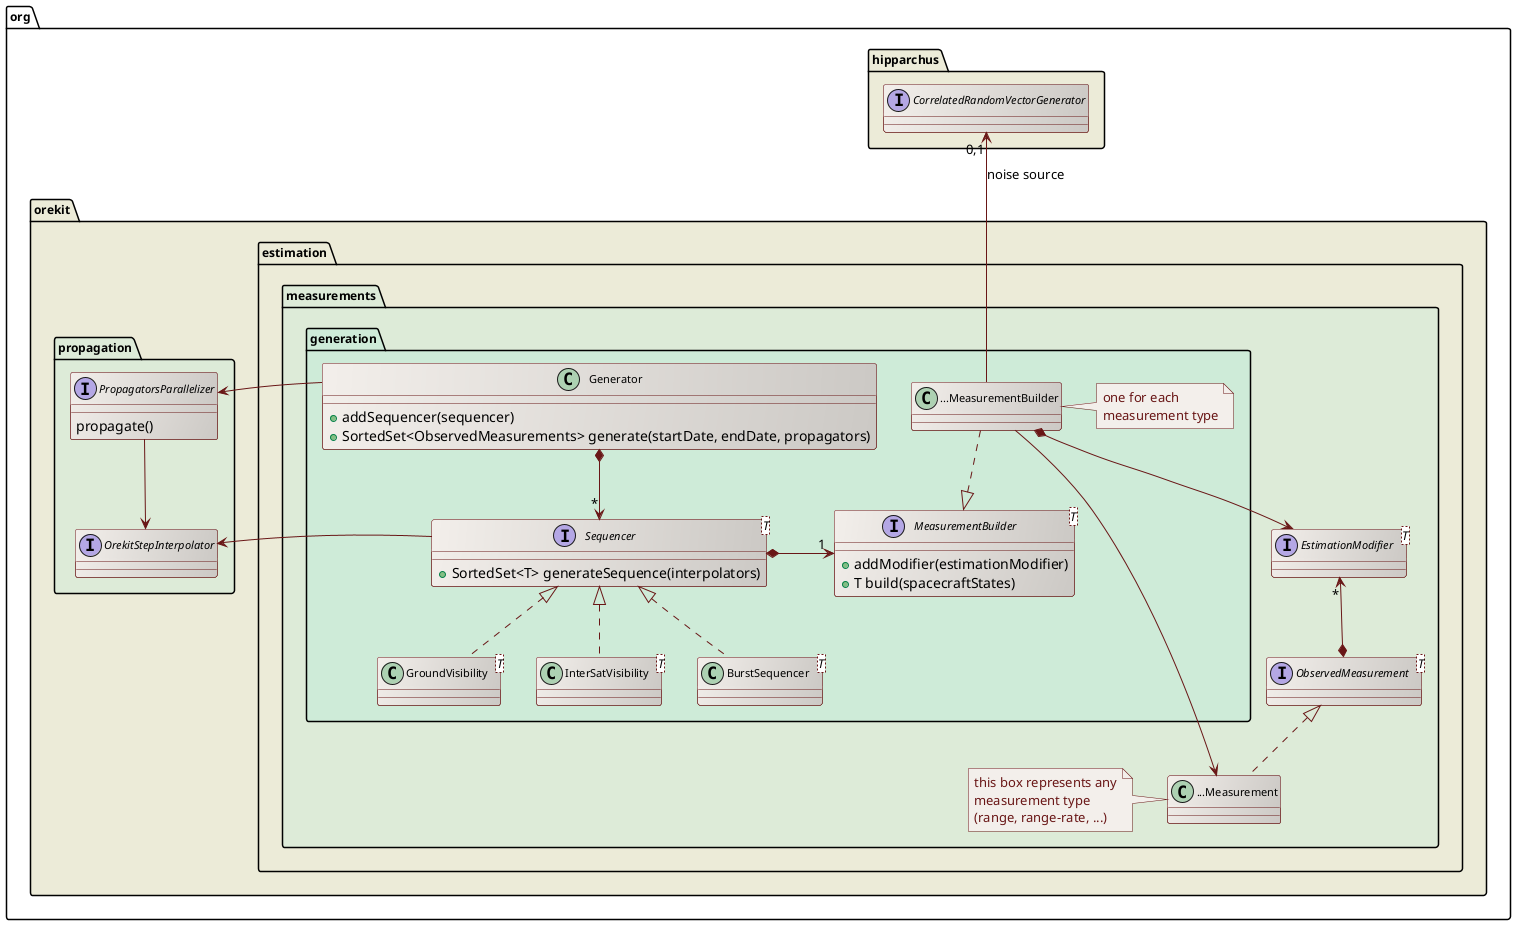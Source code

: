 ' Copyright 2002-2018 CS Systèmes d'Information
' Licensed to CS Systèmes d'Information (CS) under one or more
' contributor license agreements.  See the NOTICE file distributed with
' this work for additional information regarding copyright ownership.
' CS licenses this file to You under the Apache License, Version 2.0
' (the "License"); you may not use this file except in compliance with
' the License.  You may obtain a copy of the License at
'
'   http://www.apache.org/licenses/LICENSE-2.0
'
' Unless required by applicable law or agreed to in writing, software
' distributed under the License is distributed on an "AS IS" BASIS,
' WITHOUT WARRANTIES OR CONDITIONS OF ANY KIND, either express or implied.
' See the License for the specific language governing permissions and
' limitations under the License.
 
@startuml

  skinparam svek                  true
  skinparam ClassBackgroundColor  #F3EFEB/CCC9C5
  skinparam ClassArrowColor       #691616
  skinparam ClassBorderColor      #691616
  skinparam NoteBackgroundColor   #F3EFEB
  skinparam NoteBorderColor       #691616
  skinparam NoteFontColor         #691616
  skinparam ClassFontSize         11
  skinparam PackageFontSize       12

  package org.hipparchus #ECEBD8 {
      interface CorrelatedRandomVectorGenerator
  }

  package org.orekit #ECEBD8 {

    package estimation.measurements #DDEBD8 {

      package generation #CEEBD8 {

        interface "MeasurementBuilder<T>" as MeasurementBuilder_T_ {
          +addModifier(estimationModifier)
          +T build(spacecraftStates)
         }

        class "...MeasurementBuilder" as XXXMeasurementBuilder
        note right
          one for each
          measurement type
        end note

        class Generator {
          +addSequencer(sequencer)
          +SortedSet<ObservedMeasurements> generate(startDate, endDate, propagators)
        }

        interface "Sequencer<T>" as Sequencer_T_ {
          +SortedSet<T> generateSequence(interpolators)
        }

        class "GroundVisibility<T>"   as GroundVisibility_T_
        class "InterSatVisibility<T>" as InterSatVisibility_T_
        class "BurstSequencer<T>"     as BurstSequencer_T_

        XXXMeasurementBuilder                 ..|>          MeasurementBuilder_T_
        Generator                             *--> "*"      Sequencer_T_
        Sequencer_T_                          *-right-> "1" MeasurementBuilder_T_
        CorrelatedRandomVectorGenerator "0,1" <--           XXXMeasurementBuilder : noise source
        Sequencer_T_                          <|..          GroundVisibility_T_   
        Sequencer_T_                          <|..          InterSatVisibility_T_ 
        Sequencer_T_                          <|..          BurstSequencer_T_     

      }

      interface "EstimationModifier<T>" as EstimationModifier_T_
      interface "ObservedMeasurement<T>" as ObservedMeasurement_T_
      class "...Measurement" as XXXMeasurement
      note left
        this box represents any
        measurement type
        (range, range-rate, ...)
      end note

 
      EstimationModifier_T_    "*" <--*    ObservedMeasurement_T_ 
      ObservedMeasurement_T_    <|..       XXXMeasurement
      XXXMeasurementBuilder    -->      XXXMeasurement
      XXXMeasurementBuilder   *-->      EstimationModifier_T_ 

    }

   package propagation #DDEBD8 {
      interface PropagatorsParallelizer {
        propagate()
      }
      interface OrekitStepInterpolator
      PropagatorsParallelizer <-left- Generator
      PropagatorsParallelizer -->     OrekitStepInterpolator
      OrekitStepInterpolator  <-left- Sequencer_T_
    }

  }

@enduml
